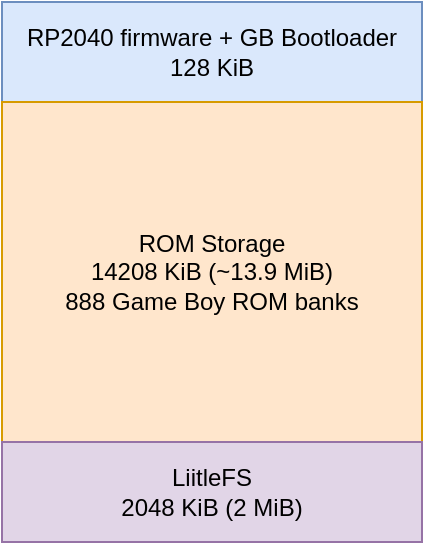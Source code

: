 <mxfile version="23.0.2" type="device">
  <diagram name="Page-1" id="ZQZOgU54nTzQ9CoTmgB9">
    <mxGraphModel dx="1098" dy="988" grid="1" gridSize="10" guides="1" tooltips="1" connect="1" arrows="1" fold="1" page="1" pageScale="1" pageWidth="827" pageHeight="1169" math="0" shadow="0">
      <root>
        <mxCell id="0" />
        <mxCell id="1" parent="0" />
        <mxCell id="3CpMgqsQxP3-fB3q6XEd-1" value="RP2040 firmware + GB Bootloader&lt;br&gt;128 KiB" style="rounded=0;whiteSpace=wrap;html=1;fillColor=#dae8fc;strokeColor=#6c8ebf;" vertex="1" parent="1">
          <mxGeometry x="240" y="260" width="210" height="50" as="geometry" />
        </mxCell>
        <mxCell id="3CpMgqsQxP3-fB3q6XEd-2" value="ROM Storage&lt;br&gt;14208 KiB (~13.9 MiB)&lt;br&gt;888 Game Boy ROM banks" style="rounded=0;whiteSpace=wrap;html=1;fillColor=#ffe6cc;strokeColor=#d79b00;" vertex="1" parent="1">
          <mxGeometry x="240" y="310" width="210" height="170" as="geometry" />
        </mxCell>
        <mxCell id="3CpMgqsQxP3-fB3q6XEd-3" value="LiitleFS&lt;br&gt;2048 KiB (2 MiB)" style="rounded=0;whiteSpace=wrap;html=1;fillColor=#e1d5e7;strokeColor=#9673a6;" vertex="1" parent="1">
          <mxGeometry x="240" y="480" width="210" height="50" as="geometry" />
        </mxCell>
      </root>
    </mxGraphModel>
  </diagram>
</mxfile>
